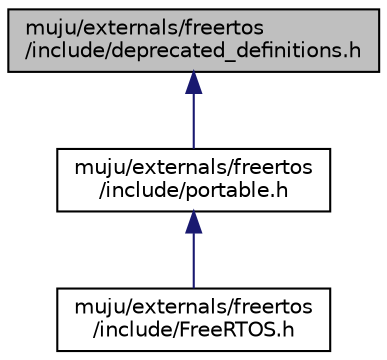 digraph "muju/externals/freertos/include/deprecated_definitions.h"
{
  edge [fontname="Helvetica",fontsize="10",labelfontname="Helvetica",labelfontsize="10"];
  node [fontname="Helvetica",fontsize="10",shape=record];
  Node1 [label="muju/externals/freertos\l/include/deprecated_definitions.h",height=0.2,width=0.4,color="black", fillcolor="grey75", style="filled", fontcolor="black"];
  Node1 -> Node2 [dir="back",color="midnightblue",fontsize="10",style="solid"];
  Node2 [label="muju/externals/freertos\l/include/portable.h",height=0.2,width=0.4,color="black", fillcolor="white", style="filled",URL="$externals_2freertos_2include_2portable_8h.html"];
  Node2 -> Node3 [dir="back",color="midnightblue",fontsize="10",style="solid"];
  Node3 [label="muju/externals/freertos\l/include/FreeRTOS.h",height=0.2,width=0.4,color="black", fillcolor="white", style="filled",URL="$externals_2freertos_2include_2_free_r_t_o_s_8h.html"];
}
